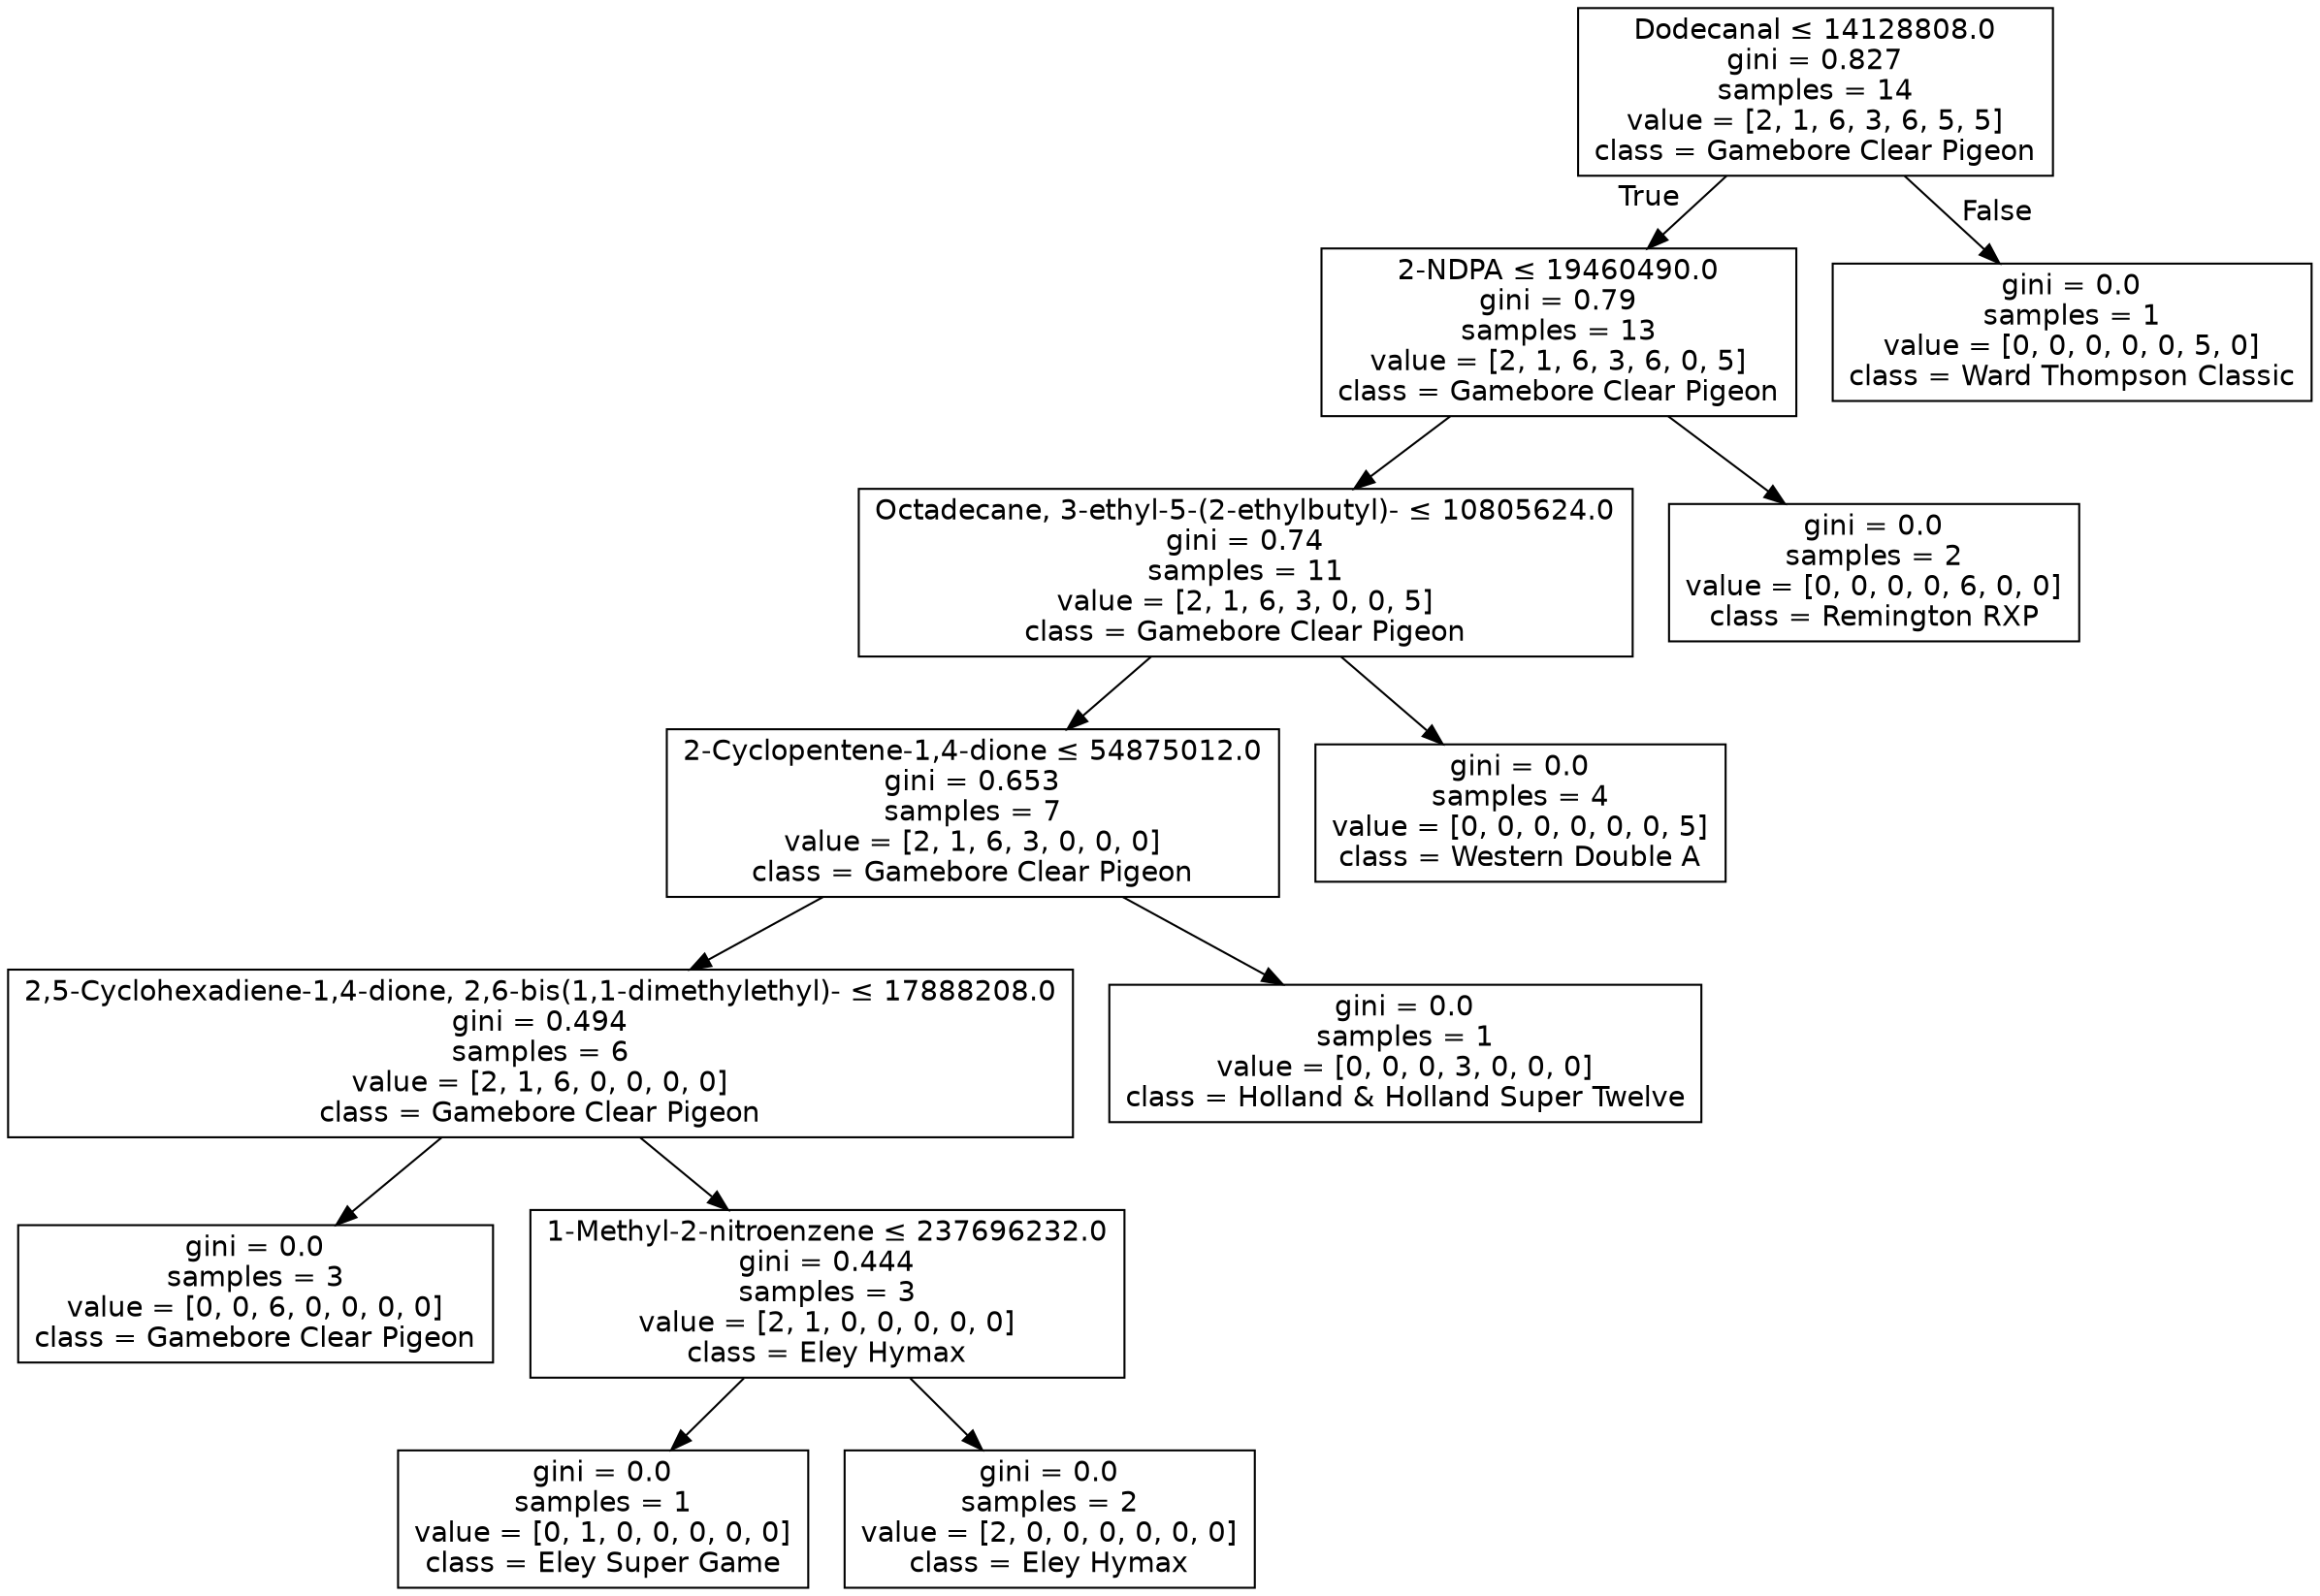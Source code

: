 digraph Tree {
node [shape=box, fontname="helvetica"] ;
edge [fontname="helvetica"] ;
0 [label=<Dodecanal &le; 14128808.0<br/>gini = 0.827<br/>samples = 14<br/>value = [2, 1, 6, 3, 6, 5, 5]<br/>class = Gamebore Clear Pigeon>] ;
1 [label=<2-NDPA &le; 19460490.0<br/>gini = 0.79<br/>samples = 13<br/>value = [2, 1, 6, 3, 6, 0, 5]<br/>class = Gamebore Clear Pigeon>] ;
0 -> 1 [labeldistance=2.5, labelangle=45, headlabel="True"] ;
2 [label=<Octadecane, 3-ethyl-5-(2-ethylbutyl)- &le; 10805624.0<br/>gini = 0.74<br/>samples = 11<br/>value = [2, 1, 6, 3, 0, 0, 5]<br/>class = Gamebore Clear Pigeon>] ;
1 -> 2 ;
3 [label=<2-Cyclopentene-1,4-dione &le; 54875012.0<br/>gini = 0.653<br/>samples = 7<br/>value = [2, 1, 6, 3, 0, 0, 0]<br/>class = Gamebore Clear Pigeon>] ;
2 -> 3 ;
4 [label=<2,5-Cyclohexadiene-1,4-dione, 2,6-bis(1,1-dimethylethyl)- &le; 17888208.0<br/>gini = 0.494<br/>samples = 6<br/>value = [2, 1, 6, 0, 0, 0, 0]<br/>class = Gamebore Clear Pigeon>] ;
3 -> 4 ;
5 [label=<gini = 0.0<br/>samples = 3<br/>value = [0, 0, 6, 0, 0, 0, 0]<br/>class = Gamebore Clear Pigeon>] ;
4 -> 5 ;
6 [label=<1-Methyl-2-nitroenzene &le; 237696232.0<br/>gini = 0.444<br/>samples = 3<br/>value = [2, 1, 0, 0, 0, 0, 0]<br/>class = Eley Hymax>] ;
4 -> 6 ;
7 [label=<gini = 0.0<br/>samples = 1<br/>value = [0, 1, 0, 0, 0, 0, 0]<br/>class = Eley Super Game>] ;
6 -> 7 ;
8 [label=<gini = 0.0<br/>samples = 2<br/>value = [2, 0, 0, 0, 0, 0, 0]<br/>class = Eley Hymax>] ;
6 -> 8 ;
9 [label=<gini = 0.0<br/>samples = 1<br/>value = [0, 0, 0, 3, 0, 0, 0]<br/>class = Holland &amp; Holland Super Twelve>] ;
3 -> 9 ;
10 [label=<gini = 0.0<br/>samples = 4<br/>value = [0, 0, 0, 0, 0, 0, 5]<br/>class = Western Double A>] ;
2 -> 10 ;
11 [label=<gini = 0.0<br/>samples = 2<br/>value = [0, 0, 0, 0, 6, 0, 0]<br/>class = Remington RXP>] ;
1 -> 11 ;
12 [label=<gini = 0.0<br/>samples = 1<br/>value = [0, 0, 0, 0, 0, 5, 0]<br/>class = Ward Thompson Classic>] ;
0 -> 12 [labeldistance=2.5, labelangle=-45, headlabel="False"] ;
}
